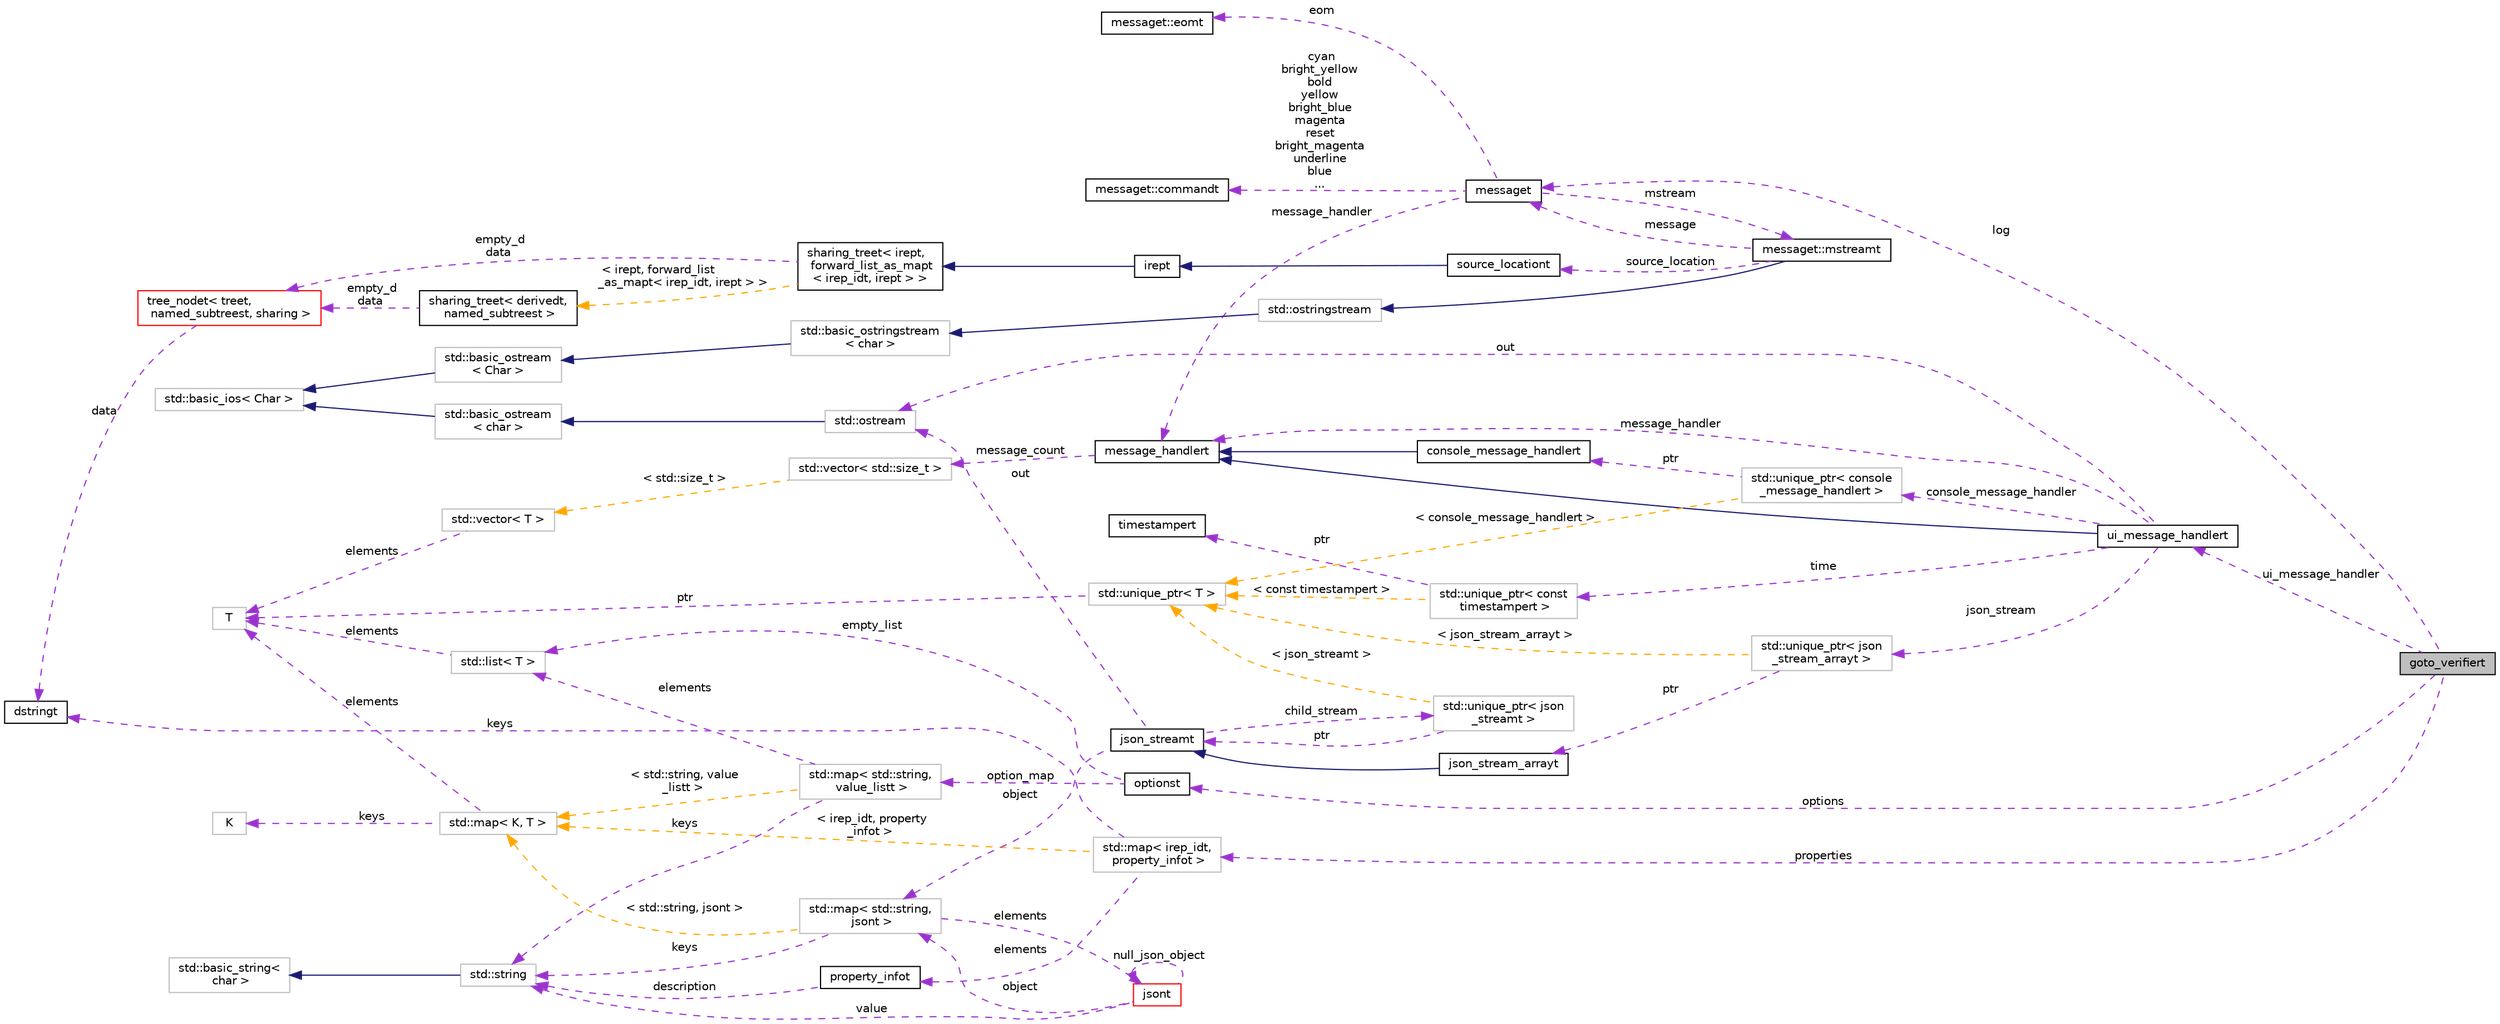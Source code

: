 digraph "goto_verifiert"
{
 // LATEX_PDF_SIZE
  bgcolor="transparent";
  edge [fontname="Helvetica",fontsize="10",labelfontname="Helvetica",labelfontsize="10"];
  node [fontname="Helvetica",fontsize="10",shape=record];
  rankdir="LR";
  Node1 [label="goto_verifiert",height=0.2,width=0.4,color="black", fillcolor="grey75", style="filled", fontcolor="black",tooltip="An implementation of goto_verifiert checks all properties in a goto model."];
  Node2 -> Node1 [dir="back",color="darkorchid3",fontsize="10",style="dashed",label=" options" ,fontname="Helvetica"];
  Node2 [label="optionst",height=0.2,width=0.4,color="black",URL="$classoptionst.html",tooltip=" "];
  Node3 -> Node2 [dir="back",color="darkorchid3",fontsize="10",style="dashed",label=" empty_list" ,fontname="Helvetica"];
  Node3 [label="std::list\< T \>",height=0.2,width=0.4,color="grey75",tooltip="STL class."];
  Node4 -> Node3 [dir="back",color="darkorchid3",fontsize="10",style="dashed",label=" elements" ,fontname="Helvetica"];
  Node4 [label="T",height=0.2,width=0.4,color="grey75",tooltip=" "];
  Node5 -> Node2 [dir="back",color="darkorchid3",fontsize="10",style="dashed",label=" option_map" ,fontname="Helvetica"];
  Node5 [label="std::map\< std::string,\l value_listt \>",height=0.2,width=0.4,color="grey75",tooltip=" "];
  Node3 -> Node5 [dir="back",color="darkorchid3",fontsize="10",style="dashed",label=" elements" ,fontname="Helvetica"];
  Node6 -> Node5 [dir="back",color="darkorchid3",fontsize="10",style="dashed",label=" keys" ,fontname="Helvetica"];
  Node6 [label="std::string",height=0.2,width=0.4,color="grey75",tooltip="STL class."];
  Node7 -> Node6 [dir="back",color="midnightblue",fontsize="10",style="solid",fontname="Helvetica"];
  Node7 [label="std::basic_string\<\l char \>",height=0.2,width=0.4,color="grey75",tooltip="STL class."];
  Node8 -> Node5 [dir="back",color="orange",fontsize="10",style="dashed",label=" \< std::string, value\l_listt \>" ,fontname="Helvetica"];
  Node8 [label="std::map\< K, T \>",height=0.2,width=0.4,color="grey75",tooltip="STL class."];
  Node9 -> Node8 [dir="back",color="darkorchid3",fontsize="10",style="dashed",label=" keys" ,fontname="Helvetica"];
  Node9 [label="K",height=0.2,width=0.4,color="grey75",tooltip=" "];
  Node4 -> Node8 [dir="back",color="darkorchid3",fontsize="10",style="dashed",label=" elements" ,fontname="Helvetica"];
  Node10 -> Node1 [dir="back",color="darkorchid3",fontsize="10",style="dashed",label=" properties" ,fontname="Helvetica"];
  Node10 [label="std::map\< irep_idt,\l property_infot \>",height=0.2,width=0.4,color="grey75",tooltip=" "];
  Node11 -> Node10 [dir="back",color="darkorchid3",fontsize="10",style="dashed",label=" elements" ,fontname="Helvetica"];
  Node11 [label="property_infot",height=0.2,width=0.4,color="black",URL="$structproperty__infot.html",tooltip=" "];
  Node6 -> Node11 [dir="back",color="darkorchid3",fontsize="10",style="dashed",label=" description" ,fontname="Helvetica"];
  Node12 -> Node10 [dir="back",color="darkorchid3",fontsize="10",style="dashed",label=" keys" ,fontname="Helvetica"];
  Node12 [label="dstringt",height=0.2,width=0.4,color="black",URL="$classdstringt.html",tooltip="dstringt has one field, an unsigned integer no which is an index into a static table of strings."];
  Node8 -> Node10 [dir="back",color="orange",fontsize="10",style="dashed",label=" \< irep_idt, property\l_infot \>" ,fontname="Helvetica"];
  Node13 -> Node1 [dir="back",color="darkorchid3",fontsize="10",style="dashed",label=" log" ,fontname="Helvetica"];
  Node13 [label="messaget",height=0.2,width=0.4,color="black",URL="$classmessaget.html",tooltip="Class that provides messages with a built-in verbosity 'level'."];
  Node14 -> Node13 [dir="back",color="darkorchid3",fontsize="10",style="dashed",label=" message_handler" ,fontname="Helvetica"];
  Node14 [label="message_handlert",height=0.2,width=0.4,color="black",URL="$classmessage__handlert.html",tooltip=" "];
  Node15 -> Node14 [dir="back",color="darkorchid3",fontsize="10",style="dashed",label=" message_count" ,fontname="Helvetica"];
  Node15 [label="std::vector\< std::size_t \>",height=0.2,width=0.4,color="grey75",tooltip=" "];
  Node16 -> Node15 [dir="back",color="orange",fontsize="10",style="dashed",label=" \< std::size_t \>" ,fontname="Helvetica"];
  Node16 [label="std::vector\< T \>",height=0.2,width=0.4,color="grey75",tooltip="STL class."];
  Node4 -> Node16 [dir="back",color="darkorchid3",fontsize="10",style="dashed",label=" elements" ,fontname="Helvetica"];
  Node17 -> Node13 [dir="back",color="darkorchid3",fontsize="10",style="dashed",label=" cyan\nbright_yellow\nbold\nyellow\nbright_blue\nmagenta\nreset\nbright_magenta\nunderline\nblue\n..." ,fontname="Helvetica"];
  Node17 [label="messaget::commandt",height=0.2,width=0.4,color="black",URL="$classmessaget_1_1commandt.html",tooltip=" "];
  Node18 -> Node13 [dir="back",color="darkorchid3",fontsize="10",style="dashed",label=" mstream" ,fontname="Helvetica"];
  Node18 [label="messaget::mstreamt",height=0.2,width=0.4,color="black",URL="$classmessaget_1_1mstreamt.html",tooltip=" "];
  Node19 -> Node18 [dir="back",color="midnightblue",fontsize="10",style="solid",fontname="Helvetica"];
  Node19 [label="std::ostringstream",height=0.2,width=0.4,color="grey75",tooltip="STL class."];
  Node20 -> Node19 [dir="back",color="midnightblue",fontsize="10",style="solid",fontname="Helvetica"];
  Node20 [label="std::basic_ostringstream\l\< char \>",height=0.2,width=0.4,color="grey75",tooltip="STL class."];
  Node21 -> Node20 [dir="back",color="midnightblue",fontsize="10",style="solid",fontname="Helvetica"];
  Node21 [label="std::basic_ostream\l\< Char \>",height=0.2,width=0.4,color="grey75",tooltip="STL class."];
  Node22 -> Node21 [dir="back",color="midnightblue",fontsize="10",style="solid",fontname="Helvetica"];
  Node22 [label="std::basic_ios\< Char \>",height=0.2,width=0.4,color="grey75",tooltip="STL class."];
  Node13 -> Node18 [dir="back",color="darkorchid3",fontsize="10",style="dashed",label=" message" ,fontname="Helvetica"];
  Node24 -> Node18 [dir="back",color="darkorchid3",fontsize="10",style="dashed",label=" source_location" ,fontname="Helvetica"];
  Node24 [label="source_locationt",height=0.2,width=0.4,color="black",URL="$classsource__locationt.html",tooltip=" "];
  Node25 -> Node24 [dir="back",color="midnightblue",fontsize="10",style="solid",fontname="Helvetica"];
  Node25 [label="irept",height=0.2,width=0.4,color="black",URL="$classirept.html",tooltip="There are a large number of kinds of tree structured or tree-like data in CPROVER."];
  Node26 -> Node25 [dir="back",color="midnightblue",fontsize="10",style="solid",fontname="Helvetica"];
  Node26 [label="sharing_treet\< irept,\l forward_list_as_mapt\l\< irep_idt, irept \> \>",height=0.2,width=0.4,color="black",URL="$classsharing__treet.html",tooltip=" "];
  Node27 -> Node26 [dir="back",color="darkorchid3",fontsize="10",style="dashed",label=" empty_d\ndata" ,fontname="Helvetica"];
  Node27 [label="tree_nodet\< treet,\l named_subtreest, sharing \>",height=0.2,width=0.4,color="red",URL="$classtree__nodet.html",tooltip="A node with data in a tree, it contains:"];
  Node12 -> Node27 [dir="back",color="darkorchid3",fontsize="10",style="dashed",label=" data" ,fontname="Helvetica"];
  Node30 -> Node26 [dir="back",color="orange",fontsize="10",style="dashed",label=" \< irept, forward_list\l_as_mapt\< irep_idt, irept \> \>" ,fontname="Helvetica"];
  Node30 [label="sharing_treet\< derivedt,\l named_subtreest \>",height=0.2,width=0.4,color="black",URL="$classsharing__treet.html",tooltip="Base class for tree-like data structures with sharing."];
  Node27 -> Node30 [dir="back",color="darkorchid3",fontsize="10",style="dashed",label=" empty_d\ndata" ,fontname="Helvetica"];
  Node31 -> Node13 [dir="back",color="darkorchid3",fontsize="10",style="dashed",label=" eom" ,fontname="Helvetica"];
  Node31 [label="messaget::eomt",height=0.2,width=0.4,color="black",URL="$classmessaget_1_1eomt.html",tooltip=" "];
  Node32 -> Node1 [dir="back",color="darkorchid3",fontsize="10",style="dashed",label=" ui_message_handler" ,fontname="Helvetica"];
  Node32 [label="ui_message_handlert",height=0.2,width=0.4,color="black",URL="$classui__message__handlert.html",tooltip=" "];
  Node14 -> Node32 [dir="back",color="midnightblue",fontsize="10",style="solid",fontname="Helvetica"];
  Node14 -> Node32 [dir="back",color="darkorchid3",fontsize="10",style="dashed",label=" message_handler" ,fontname="Helvetica"];
  Node33 -> Node32 [dir="back",color="darkorchid3",fontsize="10",style="dashed",label=" json_stream" ,fontname="Helvetica"];
  Node33 [label="std::unique_ptr\< json\l_stream_arrayt \>",height=0.2,width=0.4,color="grey75",tooltip=" "];
  Node34 -> Node33 [dir="back",color="darkorchid3",fontsize="10",style="dashed",label=" ptr" ,fontname="Helvetica"];
  Node34 [label="json_stream_arrayt",height=0.2,width=0.4,color="black",URL="$classjson__stream__arrayt.html",tooltip="Provides methods for streaming JSON arrays."];
  Node35 -> Node34 [dir="back",color="midnightblue",fontsize="10",style="solid",fontname="Helvetica"];
  Node35 [label="json_streamt",height=0.2,width=0.4,color="black",URL="$classjson__streamt.html",tooltip="This class provides a facility for streaming JSON objects directly to the output instead of waiting f..."];
  Node36 -> Node35 [dir="back",color="darkorchid3",fontsize="10",style="dashed",label=" child_stream" ,fontname="Helvetica"];
  Node36 [label="std::unique_ptr\< json\l_streamt \>",height=0.2,width=0.4,color="grey75",tooltip=" "];
  Node35 -> Node36 [dir="back",color="darkorchid3",fontsize="10",style="dashed",label=" ptr" ,fontname="Helvetica"];
  Node37 -> Node36 [dir="back",color="orange",fontsize="10",style="dashed",label=" \< json_streamt \>" ,fontname="Helvetica"];
  Node37 [label="std::unique_ptr\< T \>",height=0.2,width=0.4,color="grey75",tooltip="STL class."];
  Node4 -> Node37 [dir="back",color="darkorchid3",fontsize="10",style="dashed",label=" ptr" ,fontname="Helvetica"];
  Node38 -> Node35 [dir="back",color="darkorchid3",fontsize="10",style="dashed",label=" object" ,fontname="Helvetica"];
  Node38 [label="std::map\< std::string,\l jsont \>",height=0.2,width=0.4,color="grey75",tooltip=" "];
  Node39 -> Node38 [dir="back",color="darkorchid3",fontsize="10",style="dashed",label=" elements" ,fontname="Helvetica"];
  Node39 [label="jsont",height=0.2,width=0.4,color="red",URL="$classjsont.html",tooltip=" "];
  Node38 -> Node39 [dir="back",color="darkorchid3",fontsize="10",style="dashed",label=" object" ,fontname="Helvetica"];
  Node39 -> Node39 [dir="back",color="darkorchid3",fontsize="10",style="dashed",label=" null_json_object" ,fontname="Helvetica"];
  Node6 -> Node39 [dir="back",color="darkorchid3",fontsize="10",style="dashed",label=" value" ,fontname="Helvetica"];
  Node6 -> Node38 [dir="back",color="darkorchid3",fontsize="10",style="dashed",label=" keys" ,fontname="Helvetica"];
  Node8 -> Node38 [dir="back",color="orange",fontsize="10",style="dashed",label=" \< std::string, jsont \>" ,fontname="Helvetica"];
  Node41 -> Node35 [dir="back",color="darkorchid3",fontsize="10",style="dashed",label=" out" ,fontname="Helvetica"];
  Node41 [label="std::ostream",height=0.2,width=0.4,color="grey75",tooltip="STL class."];
  Node42 -> Node41 [dir="back",color="midnightblue",fontsize="10",style="solid",fontname="Helvetica"];
  Node42 [label="std::basic_ostream\l\< char \>",height=0.2,width=0.4,color="grey75",tooltip="STL class."];
  Node22 -> Node42 [dir="back",color="midnightblue",fontsize="10",style="solid",fontname="Helvetica"];
  Node37 -> Node33 [dir="back",color="orange",fontsize="10",style="dashed",label=" \< json_stream_arrayt \>" ,fontname="Helvetica"];
  Node43 -> Node32 [dir="back",color="darkorchid3",fontsize="10",style="dashed",label=" console_message_handler" ,fontname="Helvetica"];
  Node43 [label="std::unique_ptr\< console\l_message_handlert \>",height=0.2,width=0.4,color="grey75",tooltip=" "];
  Node44 -> Node43 [dir="back",color="darkorchid3",fontsize="10",style="dashed",label=" ptr" ,fontname="Helvetica"];
  Node44 [label="console_message_handlert",height=0.2,width=0.4,color="black",URL="$classconsole__message__handlert.html",tooltip=" "];
  Node14 -> Node44 [dir="back",color="midnightblue",fontsize="10",style="solid",fontname="Helvetica"];
  Node37 -> Node43 [dir="back",color="orange",fontsize="10",style="dashed",label=" \< console_message_handlert \>" ,fontname="Helvetica"];
  Node41 -> Node32 [dir="back",color="darkorchid3",fontsize="10",style="dashed",label=" out" ,fontname="Helvetica"];
  Node45 -> Node32 [dir="back",color="darkorchid3",fontsize="10",style="dashed",label=" time" ,fontname="Helvetica"];
  Node45 [label="std::unique_ptr\< const\l timestampert \>",height=0.2,width=0.4,color="grey75",tooltip=" "];
  Node46 -> Node45 [dir="back",color="darkorchid3",fontsize="10",style="dashed",label=" ptr" ,fontname="Helvetica"];
  Node46 [label="timestampert",height=0.2,width=0.4,color="black",URL="$classtimestampert.html",tooltip="Timestamp class hierarchy."];
  Node37 -> Node45 [dir="back",color="orange",fontsize="10",style="dashed",label=" \< const timestampert \>" ,fontname="Helvetica"];
}
